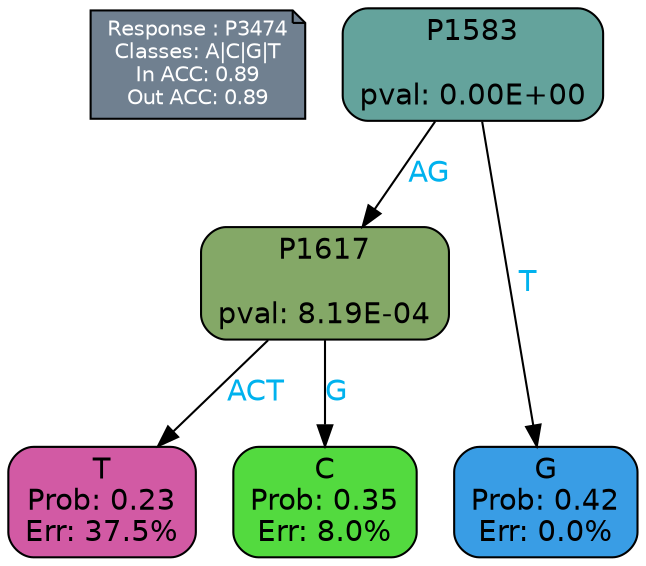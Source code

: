 digraph Tree {
node [shape=box, style="filled, rounded", color="black", fontname=helvetica] ;
graph [ranksep=equally, splines=polylines, bgcolor=transparent, dpi=600] ;
edge [fontname=helvetica] ;
LEGEND [label="Response : P3474
Classes: A|C|G|T
In ACC: 0.89
Out ACC: 0.89
",shape=note,align=left,style=filled,fillcolor="slategray",fontcolor="white",fontsize=10];1 [label="P1583

pval: 0.00E+00", fillcolor="#64a39c"] ;
2 [label="P1617

pval: 8.19E-04", fillcolor="#84a867"] ;
3 [label="T
Prob: 0.23
Err: 37.5%", fillcolor="#d25aa4"] ;
4 [label="C
Prob: 0.35
Err: 8.0%", fillcolor="#53da3f"] ;
5 [label="G
Prob: 0.42
Err: 0.0%", fillcolor="#399de5"] ;
1 -> 2 [label="AG",fontcolor=deepskyblue2] ;
1 -> 5 [label="T",fontcolor=deepskyblue2] ;
2 -> 3 [label="ACT",fontcolor=deepskyblue2] ;
2 -> 4 [label="G",fontcolor=deepskyblue2] ;
{rank = same; 3;4;5;}{rank = same; LEGEND;1;}}